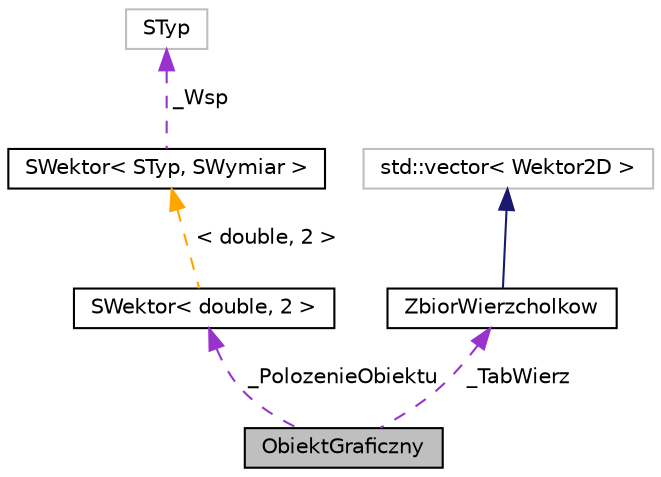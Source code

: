 digraph "ObiektGraficzny"
{
  edge [fontname="Helvetica",fontsize="10",labelfontname="Helvetica",labelfontsize="10"];
  node [fontname="Helvetica",fontsize="10",shape=record];
  Node1 [label="ObiektGraficzny",height=0.2,width=0.4,color="black", fillcolor="grey75", style="filled", fontcolor="black"];
  Node2 -> Node1 [dir="back",color="darkorchid3",fontsize="10",style="dashed",label=" _PolozenieObiektu" ,fontname="Helvetica"];
  Node2 [label="SWektor\< double, 2 \>",height=0.2,width=0.4,color="black", fillcolor="white", style="filled",URL="$classSWektor.html"];
  Node3 -> Node2 [dir="back",color="orange",fontsize="10",style="dashed",label=" \< double, 2 \>" ,fontname="Helvetica"];
  Node3 [label="SWektor\< STyp, SWymiar \>",height=0.2,width=0.4,color="black", fillcolor="white", style="filled",URL="$classSWektor.html",tooltip="Szablon klasy wektor parametryzowanej wymiarem i typem współrzędnych. "];
  Node4 -> Node3 [dir="back",color="darkorchid3",fontsize="10",style="dashed",label=" _Wsp" ,fontname="Helvetica"];
  Node4 [label="STyp",height=0.2,width=0.4,color="grey75", fillcolor="white", style="filled"];
  Node5 -> Node1 [dir="back",color="darkorchid3",fontsize="10",style="dashed",label=" _TabWierz" ,fontname="Helvetica"];
  Node5 [label="ZbiorWierzcholkow",height=0.2,width=0.4,color="black", fillcolor="white", style="filled",URL="$classZbiorWierzcholkow.html",tooltip="Modeluje kontener do którego są wrzucane wierzchołki obiektów. "];
  Node6 -> Node5 [dir="back",color="midnightblue",fontsize="10",style="solid",fontname="Helvetica"];
  Node6 [label="std::vector\< Wektor2D \>",height=0.2,width=0.4,color="grey75", fillcolor="white", style="filled"];
}
